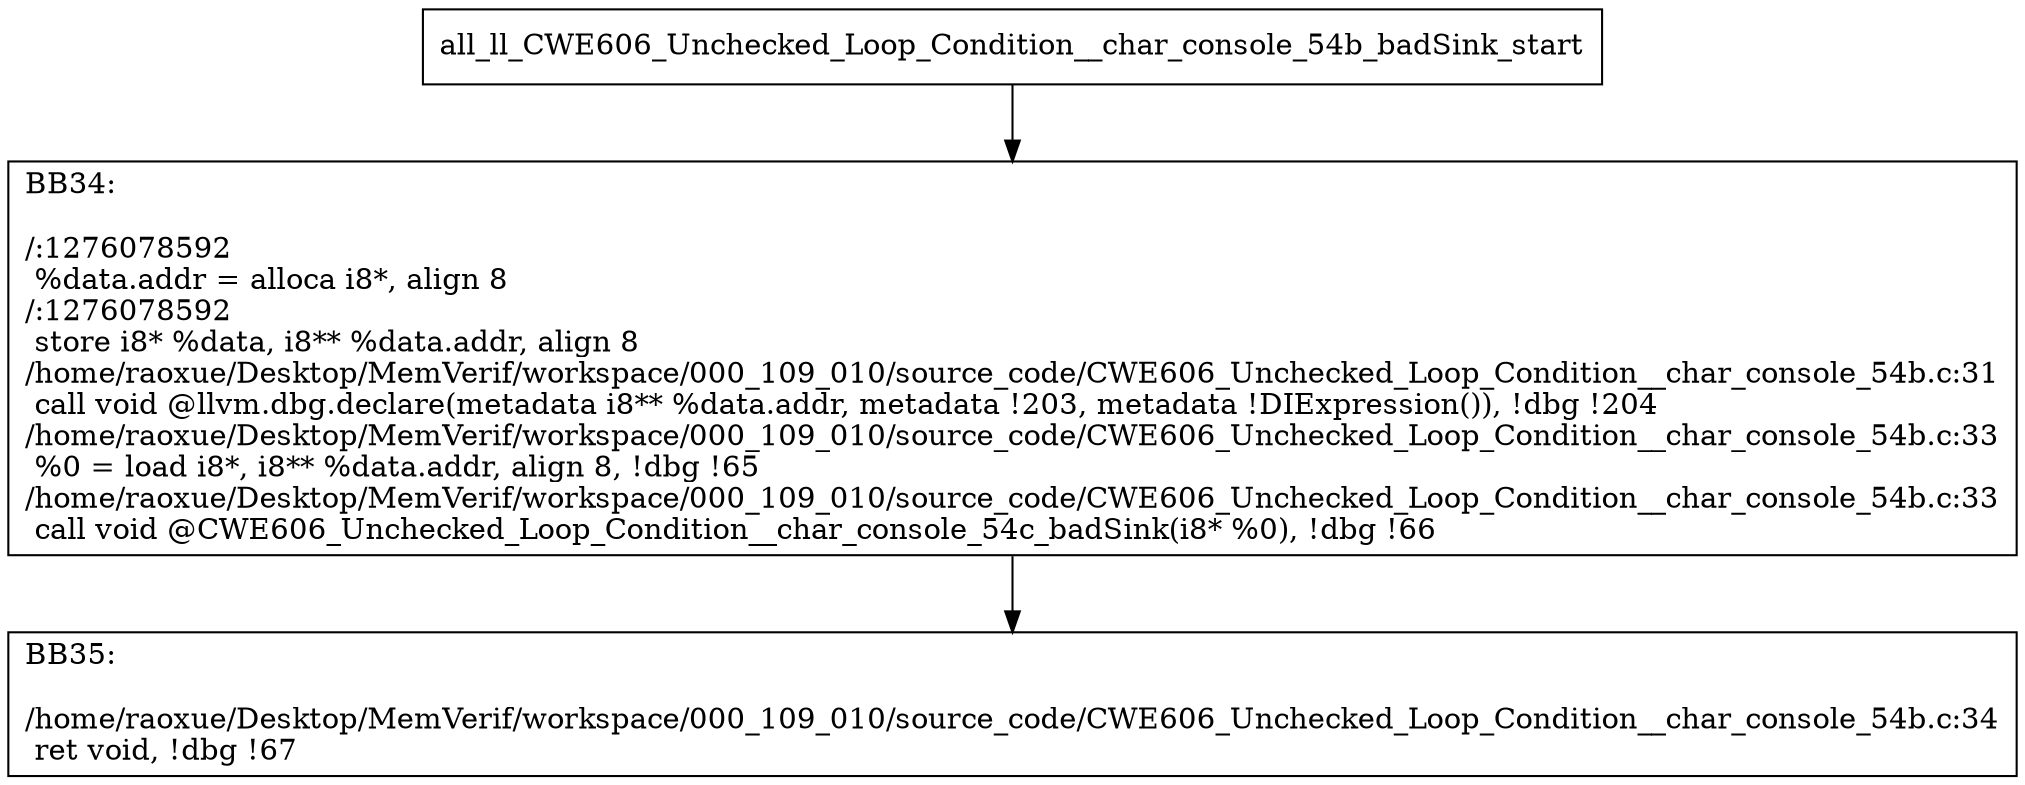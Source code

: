 digraph "CFG for'all_ll_CWE606_Unchecked_Loop_Condition__char_console_54b_badSink' function" {
	BBall_ll_CWE606_Unchecked_Loop_Condition__char_console_54b_badSink_start[shape=record,label="{all_ll_CWE606_Unchecked_Loop_Condition__char_console_54b_badSink_start}"];
	BBall_ll_CWE606_Unchecked_Loop_Condition__char_console_54b_badSink_start-> all_ll_CWE606_Unchecked_Loop_Condition__char_console_54b_badSinkBB34;
	all_ll_CWE606_Unchecked_Loop_Condition__char_console_54b_badSinkBB34 [shape=record, label="{BB34:\l\l/:1276078592\l
  %data.addr = alloca i8*, align 8\l
/:1276078592\l
  store i8* %data, i8** %data.addr, align 8\l
/home/raoxue/Desktop/MemVerif/workspace/000_109_010/source_code/CWE606_Unchecked_Loop_Condition__char_console_54b.c:31\l
  call void @llvm.dbg.declare(metadata i8** %data.addr, metadata !203, metadata !DIExpression()), !dbg !204\l
/home/raoxue/Desktop/MemVerif/workspace/000_109_010/source_code/CWE606_Unchecked_Loop_Condition__char_console_54b.c:33\l
  %0 = load i8*, i8** %data.addr, align 8, !dbg !65\l
/home/raoxue/Desktop/MemVerif/workspace/000_109_010/source_code/CWE606_Unchecked_Loop_Condition__char_console_54b.c:33\l
  call void @CWE606_Unchecked_Loop_Condition__char_console_54c_badSink(i8* %0), !dbg !66\l
}"];
	all_ll_CWE606_Unchecked_Loop_Condition__char_console_54b_badSinkBB34-> all_ll_CWE606_Unchecked_Loop_Condition__char_console_54b_badSinkBB35;
	all_ll_CWE606_Unchecked_Loop_Condition__char_console_54b_badSinkBB35 [shape=record, label="{BB35:\l\l/home/raoxue/Desktop/MemVerif/workspace/000_109_010/source_code/CWE606_Unchecked_Loop_Condition__char_console_54b.c:34\l
  ret void, !dbg !67\l
}"];
}
